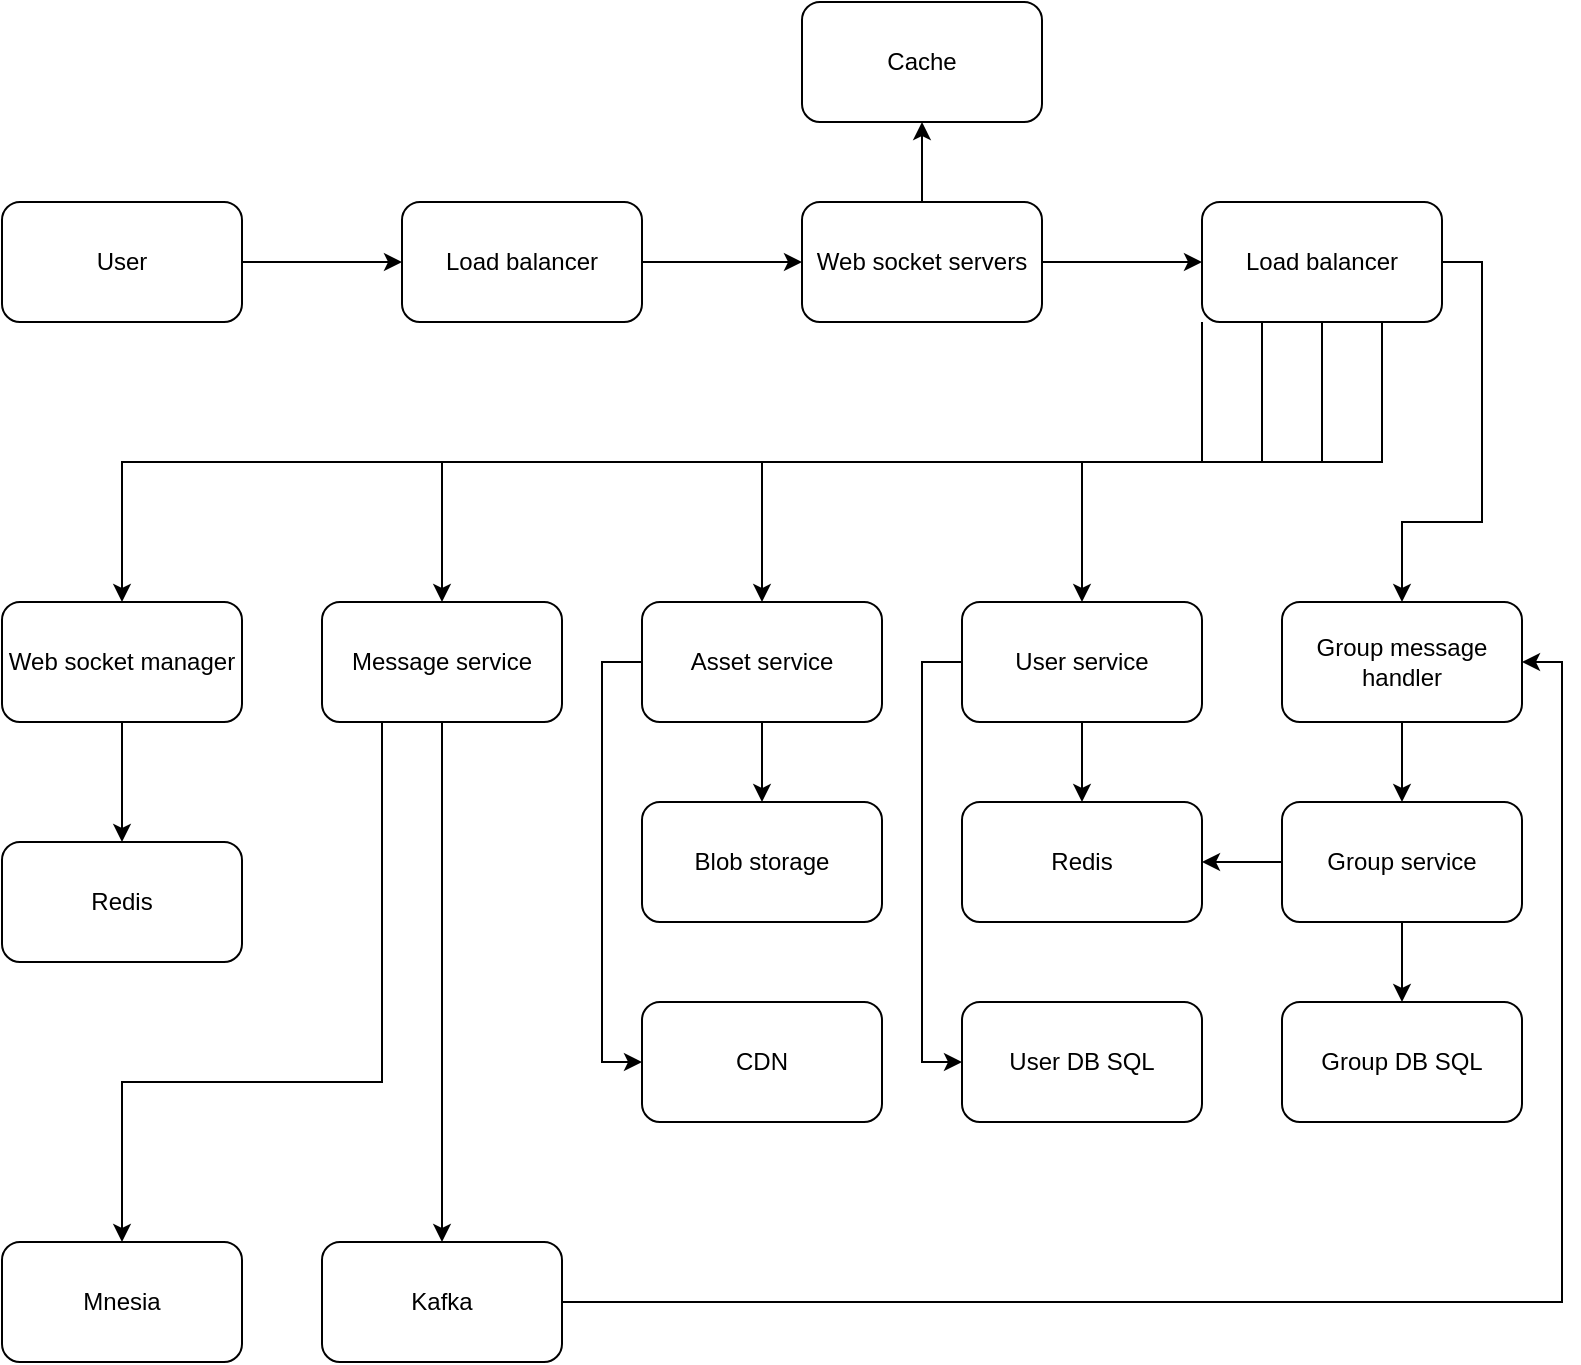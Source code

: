 <mxfile version="21.1.4" type="device">
  <diagram id="dijq7EySqOm7LpBwnqDr" name="Page-1">
    <mxGraphModel dx="882" dy="596" grid="1" gridSize="10" guides="1" tooltips="1" connect="1" arrows="1" fold="1" page="1" pageScale="1" pageWidth="850" pageHeight="1100" math="0" shadow="0">
      <root>
        <mxCell id="0" />
        <mxCell id="1" parent="0" />
        <mxCell id="9xc2geOaGXQi-p79e_B4-17" style="edgeStyle=orthogonalEdgeStyle;rounded=0;orthogonalLoop=1;jettySize=auto;html=1;exitX=1;exitY=0.5;exitDx=0;exitDy=0;entryX=0;entryY=0.5;entryDx=0;entryDy=0;" parent="1" source="9xc2geOaGXQi-p79e_B4-11" target="9xc2geOaGXQi-p79e_B4-12" edge="1">
          <mxGeometry relative="1" as="geometry" />
        </mxCell>
        <mxCell id="9xc2geOaGXQi-p79e_B4-11" value="User" style="rounded=1;whiteSpace=wrap;html=1;" parent="1" vertex="1">
          <mxGeometry x="40" y="120" width="120" height="60" as="geometry" />
        </mxCell>
        <mxCell id="9xc2geOaGXQi-p79e_B4-18" style="edgeStyle=orthogonalEdgeStyle;rounded=0;orthogonalLoop=1;jettySize=auto;html=1;exitX=1;exitY=0.5;exitDx=0;exitDy=0;entryX=0;entryY=0.5;entryDx=0;entryDy=0;" parent="1" source="9xc2geOaGXQi-p79e_B4-12" target="9xc2geOaGXQi-p79e_B4-13" edge="1">
          <mxGeometry relative="1" as="geometry" />
        </mxCell>
        <mxCell id="9xc2geOaGXQi-p79e_B4-12" value="Load balancer" style="rounded=1;whiteSpace=wrap;html=1;" parent="1" vertex="1">
          <mxGeometry x="240" y="120" width="120" height="60" as="geometry" />
        </mxCell>
        <mxCell id="9xc2geOaGXQi-p79e_B4-19" style="edgeStyle=orthogonalEdgeStyle;rounded=0;orthogonalLoop=1;jettySize=auto;html=1;exitX=1;exitY=0.5;exitDx=0;exitDy=0;entryX=0;entryY=0.5;entryDx=0;entryDy=0;" parent="1" source="9xc2geOaGXQi-p79e_B4-13" target="9xc2geOaGXQi-p79e_B4-14" edge="1">
          <mxGeometry relative="1" as="geometry" />
        </mxCell>
        <mxCell id="9xc2geOaGXQi-p79e_B4-37" style="edgeStyle=orthogonalEdgeStyle;rounded=0;orthogonalLoop=1;jettySize=auto;html=1;exitX=0.5;exitY=0;exitDx=0;exitDy=0;entryX=0.5;entryY=1;entryDx=0;entryDy=0;" parent="1" source="9xc2geOaGXQi-p79e_B4-13" target="9xc2geOaGXQi-p79e_B4-36" edge="1">
          <mxGeometry relative="1" as="geometry" />
        </mxCell>
        <mxCell id="9xc2geOaGXQi-p79e_B4-13" value="Web socket servers" style="rounded=1;whiteSpace=wrap;html=1;" parent="1" vertex="1">
          <mxGeometry x="440" y="120" width="120" height="60" as="geometry" />
        </mxCell>
        <mxCell id="9xc2geOaGXQi-p79e_B4-26" style="edgeStyle=orthogonalEdgeStyle;rounded=0;orthogonalLoop=1;jettySize=auto;html=1;exitX=0;exitY=1;exitDx=0;exitDy=0;entryX=0.5;entryY=0;entryDx=0;entryDy=0;" parent="1" source="9xc2geOaGXQi-p79e_B4-14" target="9xc2geOaGXQi-p79e_B4-15" edge="1">
          <mxGeometry relative="1" as="geometry" />
        </mxCell>
        <mxCell id="9xc2geOaGXQi-p79e_B4-27" style="edgeStyle=orthogonalEdgeStyle;rounded=0;orthogonalLoop=1;jettySize=auto;html=1;exitX=0.25;exitY=1;exitDx=0;exitDy=0;entryX=0.5;entryY=0;entryDx=0;entryDy=0;" parent="1" source="9xc2geOaGXQi-p79e_B4-14" target="9xc2geOaGXQi-p79e_B4-16" edge="1">
          <mxGeometry relative="1" as="geometry" />
        </mxCell>
        <mxCell id="9xc2geOaGXQi-p79e_B4-28" style="edgeStyle=orthogonalEdgeStyle;rounded=0;orthogonalLoop=1;jettySize=auto;html=1;exitX=0.5;exitY=1;exitDx=0;exitDy=0;entryX=0.5;entryY=0;entryDx=0;entryDy=0;" parent="1" source="9xc2geOaGXQi-p79e_B4-14" target="9xc2geOaGXQi-p79e_B4-20" edge="1">
          <mxGeometry relative="1" as="geometry" />
        </mxCell>
        <mxCell id="9xc2geOaGXQi-p79e_B4-29" style="edgeStyle=orthogonalEdgeStyle;rounded=0;orthogonalLoop=1;jettySize=auto;html=1;exitX=0.75;exitY=1;exitDx=0;exitDy=0;entryX=0.5;entryY=0;entryDx=0;entryDy=0;" parent="1" source="9xc2geOaGXQi-p79e_B4-14" target="9xc2geOaGXQi-p79e_B4-21" edge="1">
          <mxGeometry relative="1" as="geometry" />
        </mxCell>
        <mxCell id="U4Vebt58hMD5BZ-Pfq95-7" style="edgeStyle=orthogonalEdgeStyle;rounded=0;orthogonalLoop=1;jettySize=auto;html=1;exitX=1;exitY=0.5;exitDx=0;exitDy=0;entryX=0.5;entryY=0;entryDx=0;entryDy=0;" edge="1" parent="1" source="9xc2geOaGXQi-p79e_B4-14" target="9xc2geOaGXQi-p79e_B4-22">
          <mxGeometry relative="1" as="geometry">
            <Array as="points">
              <mxPoint x="780" y="150" />
              <mxPoint x="780" y="280" />
              <mxPoint x="740" y="280" />
            </Array>
          </mxGeometry>
        </mxCell>
        <mxCell id="9xc2geOaGXQi-p79e_B4-14" value="Load balancer" style="rounded=1;whiteSpace=wrap;html=1;" parent="1" vertex="1">
          <mxGeometry x="640" y="120" width="120" height="60" as="geometry" />
        </mxCell>
        <mxCell id="U4Vebt58hMD5BZ-Pfq95-2" style="edgeStyle=orthogonalEdgeStyle;rounded=0;orthogonalLoop=1;jettySize=auto;html=1;exitX=0.5;exitY=1;exitDx=0;exitDy=0;" edge="1" parent="1" source="9xc2geOaGXQi-p79e_B4-15" target="U4Vebt58hMD5BZ-Pfq95-1">
          <mxGeometry relative="1" as="geometry" />
        </mxCell>
        <mxCell id="9xc2geOaGXQi-p79e_B4-15" value="Web socket manager" style="rounded=1;whiteSpace=wrap;html=1;" parent="1" vertex="1">
          <mxGeometry x="40" y="320" width="120" height="60" as="geometry" />
        </mxCell>
        <mxCell id="9xc2geOaGXQi-p79e_B4-43" style="edgeStyle=orthogonalEdgeStyle;rounded=0;orthogonalLoop=1;jettySize=auto;html=1;exitX=0.5;exitY=1;exitDx=0;exitDy=0;entryX=0.5;entryY=0;entryDx=0;entryDy=0;" parent="1" source="9xc2geOaGXQi-p79e_B4-16" target="9xc2geOaGXQi-p79e_B4-40" edge="1">
          <mxGeometry relative="1" as="geometry" />
        </mxCell>
        <mxCell id="9xc2geOaGXQi-p79e_B4-50" style="edgeStyle=orthogonalEdgeStyle;rounded=0;orthogonalLoop=1;jettySize=auto;html=1;exitX=0.25;exitY=1;exitDx=0;exitDy=0;" parent="1" source="9xc2geOaGXQi-p79e_B4-16" target="9xc2geOaGXQi-p79e_B4-49" edge="1">
          <mxGeometry relative="1" as="geometry">
            <Array as="points">
              <mxPoint x="230" y="560" />
              <mxPoint x="100" y="560" />
            </Array>
          </mxGeometry>
        </mxCell>
        <mxCell id="9xc2geOaGXQi-p79e_B4-16" value="Message service" style="rounded=1;whiteSpace=wrap;html=1;" parent="1" vertex="1">
          <mxGeometry x="200" y="320" width="120" height="60" as="geometry" />
        </mxCell>
        <mxCell id="U4Vebt58hMD5BZ-Pfq95-3" style="edgeStyle=orthogonalEdgeStyle;rounded=0;orthogonalLoop=1;jettySize=auto;html=1;exitX=0.5;exitY=1;exitDx=0;exitDy=0;entryX=0.5;entryY=0;entryDx=0;entryDy=0;" edge="1" parent="1" source="9xc2geOaGXQi-p79e_B4-20" target="9xc2geOaGXQi-p79e_B4-32">
          <mxGeometry relative="1" as="geometry" />
        </mxCell>
        <mxCell id="U4Vebt58hMD5BZ-Pfq95-4" style="edgeStyle=orthogonalEdgeStyle;rounded=0;orthogonalLoop=1;jettySize=auto;html=1;exitX=0;exitY=0.5;exitDx=0;exitDy=0;entryX=0;entryY=0.5;entryDx=0;entryDy=0;" edge="1" parent="1" source="9xc2geOaGXQi-p79e_B4-20" target="9xc2geOaGXQi-p79e_B4-31">
          <mxGeometry relative="1" as="geometry" />
        </mxCell>
        <mxCell id="9xc2geOaGXQi-p79e_B4-20" value="Asset service" style="rounded=1;whiteSpace=wrap;html=1;" parent="1" vertex="1">
          <mxGeometry x="360" y="320" width="120" height="60" as="geometry" />
        </mxCell>
        <mxCell id="9xc2geOaGXQi-p79e_B4-47" style="edgeStyle=orthogonalEdgeStyle;rounded=0;orthogonalLoop=1;jettySize=auto;html=1;exitX=0.5;exitY=1;exitDx=0;exitDy=0;entryX=0.5;entryY=0;entryDx=0;entryDy=0;" parent="1" source="9xc2geOaGXQi-p79e_B4-21" target="9xc2geOaGXQi-p79e_B4-46" edge="1">
          <mxGeometry relative="1" as="geometry" />
        </mxCell>
        <mxCell id="U4Vebt58hMD5BZ-Pfq95-6" style="edgeStyle=orthogonalEdgeStyle;rounded=0;orthogonalLoop=1;jettySize=auto;html=1;exitX=0;exitY=0.5;exitDx=0;exitDy=0;entryX=0;entryY=0.5;entryDx=0;entryDy=0;" edge="1" parent="1" source="9xc2geOaGXQi-p79e_B4-21" target="U4Vebt58hMD5BZ-Pfq95-5">
          <mxGeometry relative="1" as="geometry" />
        </mxCell>
        <mxCell id="9xc2geOaGXQi-p79e_B4-21" value="User service" style="rounded=1;whiteSpace=wrap;html=1;" parent="1" vertex="1">
          <mxGeometry x="520" y="320" width="120" height="60" as="geometry" />
        </mxCell>
        <mxCell id="U4Vebt58hMD5BZ-Pfq95-12" style="edgeStyle=orthogonalEdgeStyle;rounded=0;orthogonalLoop=1;jettySize=auto;html=1;exitX=0.5;exitY=1;exitDx=0;exitDy=0;entryX=0.5;entryY=0;entryDx=0;entryDy=0;" edge="1" parent="1" source="9xc2geOaGXQi-p79e_B4-22" target="U4Vebt58hMD5BZ-Pfq95-9">
          <mxGeometry relative="1" as="geometry" />
        </mxCell>
        <mxCell id="9xc2geOaGXQi-p79e_B4-22" value="Group message handler" style="rounded=1;whiteSpace=wrap;html=1;" parent="1" vertex="1">
          <mxGeometry x="680" y="320" width="120" height="60" as="geometry" />
        </mxCell>
        <mxCell id="9xc2geOaGXQi-p79e_B4-31" value="CDN" style="rounded=1;whiteSpace=wrap;html=1;" parent="1" vertex="1">
          <mxGeometry x="360" y="520" width="120" height="60" as="geometry" />
        </mxCell>
        <mxCell id="9xc2geOaGXQi-p79e_B4-32" value="Blob storage" style="rounded=1;whiteSpace=wrap;html=1;" parent="1" vertex="1">
          <mxGeometry x="360" y="420" width="120" height="60" as="geometry" />
        </mxCell>
        <mxCell id="9xc2geOaGXQi-p79e_B4-36" value="Cache" style="rounded=1;whiteSpace=wrap;html=1;" parent="1" vertex="1">
          <mxGeometry x="440" y="20" width="120" height="60" as="geometry" />
        </mxCell>
        <mxCell id="U4Vebt58hMD5BZ-Pfq95-13" style="edgeStyle=orthogonalEdgeStyle;rounded=0;orthogonalLoop=1;jettySize=auto;html=1;exitX=1;exitY=0.5;exitDx=0;exitDy=0;entryX=1;entryY=0.5;entryDx=0;entryDy=0;" edge="1" parent="1" source="9xc2geOaGXQi-p79e_B4-40" target="9xc2geOaGXQi-p79e_B4-22">
          <mxGeometry relative="1" as="geometry" />
        </mxCell>
        <mxCell id="9xc2geOaGXQi-p79e_B4-40" value="Kafka" style="rounded=1;whiteSpace=wrap;html=1;" parent="1" vertex="1">
          <mxGeometry x="200" y="640" width="120" height="60" as="geometry" />
        </mxCell>
        <mxCell id="9xc2geOaGXQi-p79e_B4-45" value="Group DB SQL" style="rounded=1;whiteSpace=wrap;html=1;" parent="1" vertex="1">
          <mxGeometry x="680" y="520" width="120" height="60" as="geometry" />
        </mxCell>
        <mxCell id="9xc2geOaGXQi-p79e_B4-46" value="Redis" style="rounded=1;whiteSpace=wrap;html=1;" parent="1" vertex="1">
          <mxGeometry x="520" y="420" width="120" height="60" as="geometry" />
        </mxCell>
        <mxCell id="9xc2geOaGXQi-p79e_B4-49" value="Mnesia" style="rounded=1;whiteSpace=wrap;html=1;" parent="1" vertex="1">
          <mxGeometry x="40" y="640" width="120" height="60" as="geometry" />
        </mxCell>
        <mxCell id="U4Vebt58hMD5BZ-Pfq95-1" value="Redis" style="rounded=1;whiteSpace=wrap;html=1;" vertex="1" parent="1">
          <mxGeometry x="40" y="440" width="120" height="60" as="geometry" />
        </mxCell>
        <mxCell id="U4Vebt58hMD5BZ-Pfq95-5" value="User DB SQL" style="rounded=1;whiteSpace=wrap;html=1;" vertex="1" parent="1">
          <mxGeometry x="520" y="520" width="120" height="60" as="geometry" />
        </mxCell>
        <mxCell id="U4Vebt58hMD5BZ-Pfq95-10" style="edgeStyle=orthogonalEdgeStyle;rounded=0;orthogonalLoop=1;jettySize=auto;html=1;exitX=0;exitY=0.5;exitDx=0;exitDy=0;entryX=1;entryY=0.5;entryDx=0;entryDy=0;" edge="1" parent="1" source="U4Vebt58hMD5BZ-Pfq95-9" target="9xc2geOaGXQi-p79e_B4-46">
          <mxGeometry relative="1" as="geometry" />
        </mxCell>
        <mxCell id="U4Vebt58hMD5BZ-Pfq95-11" style="edgeStyle=orthogonalEdgeStyle;rounded=0;orthogonalLoop=1;jettySize=auto;html=1;exitX=0.5;exitY=1;exitDx=0;exitDy=0;entryX=0.5;entryY=0;entryDx=0;entryDy=0;" edge="1" parent="1" source="U4Vebt58hMD5BZ-Pfq95-9" target="9xc2geOaGXQi-p79e_B4-45">
          <mxGeometry relative="1" as="geometry" />
        </mxCell>
        <mxCell id="U4Vebt58hMD5BZ-Pfq95-9" value="Group service" style="rounded=1;whiteSpace=wrap;html=1;" vertex="1" parent="1">
          <mxGeometry x="680" y="420" width="120" height="60" as="geometry" />
        </mxCell>
      </root>
    </mxGraphModel>
  </diagram>
</mxfile>

